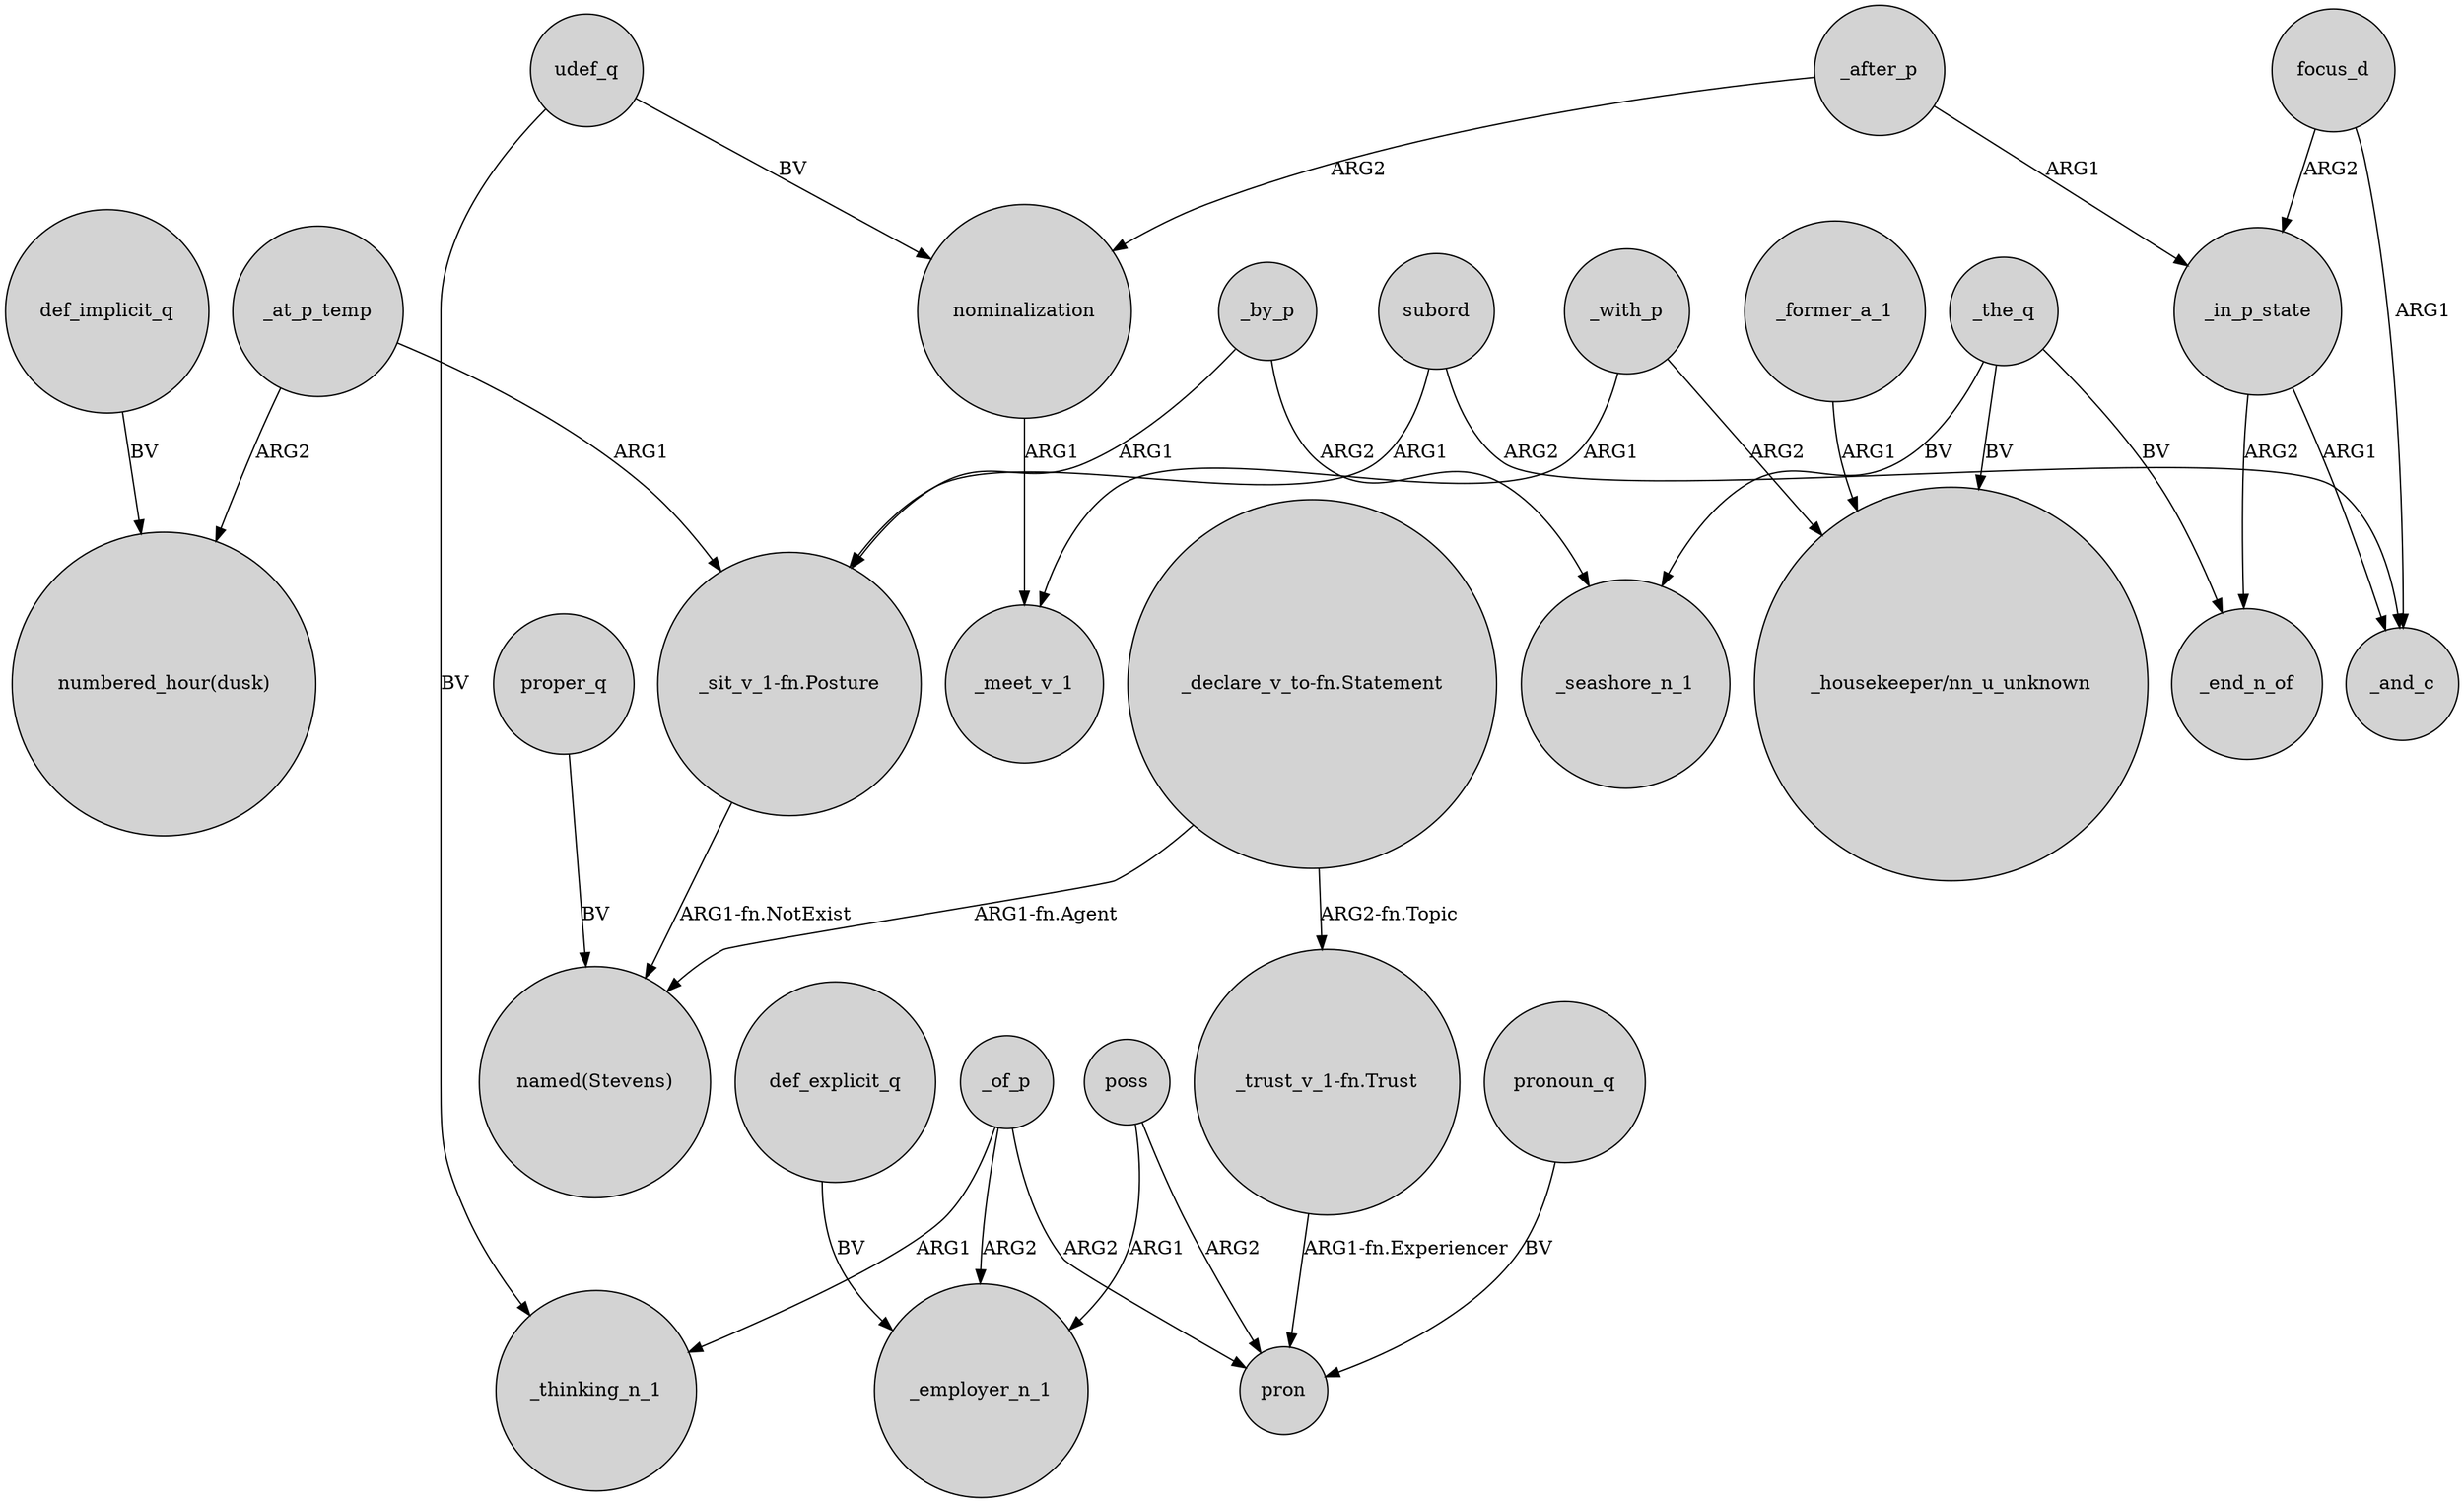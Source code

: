 digraph {
	node [shape=circle style=filled]
	_at_p_temp -> "numbered_hour(dusk)" [label=ARG2]
	_with_p -> _meet_v_1 [label=ARG1]
	_in_p_state -> _and_c [label=ARG1]
	poss -> pron [label=ARG2]
	_former_a_1 -> "_housekeeper/nn_u_unknown" [label=ARG1]
	_the_q -> _end_n_of [label=BV]
	_of_p -> _thinking_n_1 [label=ARG1]
	focus_d -> _in_p_state [label=ARG2]
	_of_p -> _employer_n_1 [label=ARG2]
	_by_p -> _seashore_n_1 [label=ARG2]
	_the_q -> "_housekeeper/nn_u_unknown" [label=BV]
	subord -> "_sit_v_1-fn.Posture" [label=ARG1]
	"_declare_v_to-fn.Statement" -> "_trust_v_1-fn.Trust" [label="ARG2-fn.Topic"]
	_in_p_state -> _end_n_of [label=ARG2]
	proper_q -> "named(Stevens)" [label=BV]
	_with_p -> "_housekeeper/nn_u_unknown" [label=ARG2]
	pronoun_q -> pron [label=BV]
	poss -> _employer_n_1 [label=ARG1]
	_by_p -> "_sit_v_1-fn.Posture" [label=ARG1]
	"_trust_v_1-fn.Trust" -> pron [label="ARG1-fn.Experiencer"]
	_at_p_temp -> "_sit_v_1-fn.Posture" [label=ARG1]
	_of_p -> pron [label=ARG2]
	_after_p -> _in_p_state [label=ARG1]
	focus_d -> _and_c [label=ARG1]
	"_sit_v_1-fn.Posture" -> "named(Stevens)" [label="ARG1-fn.NotExist"]
	udef_q -> nominalization [label=BV]
	nominalization -> _meet_v_1 [label=ARG1]
	def_explicit_q -> _employer_n_1 [label=BV]
	udef_q -> _thinking_n_1 [label=BV]
	"_declare_v_to-fn.Statement" -> "named(Stevens)" [label="ARG1-fn.Agent"]
	_after_p -> nominalization [label=ARG2]
	subord -> _and_c [label=ARG2]
	def_implicit_q -> "numbered_hour(dusk)" [label=BV]
	_the_q -> _seashore_n_1 [label=BV]
}
